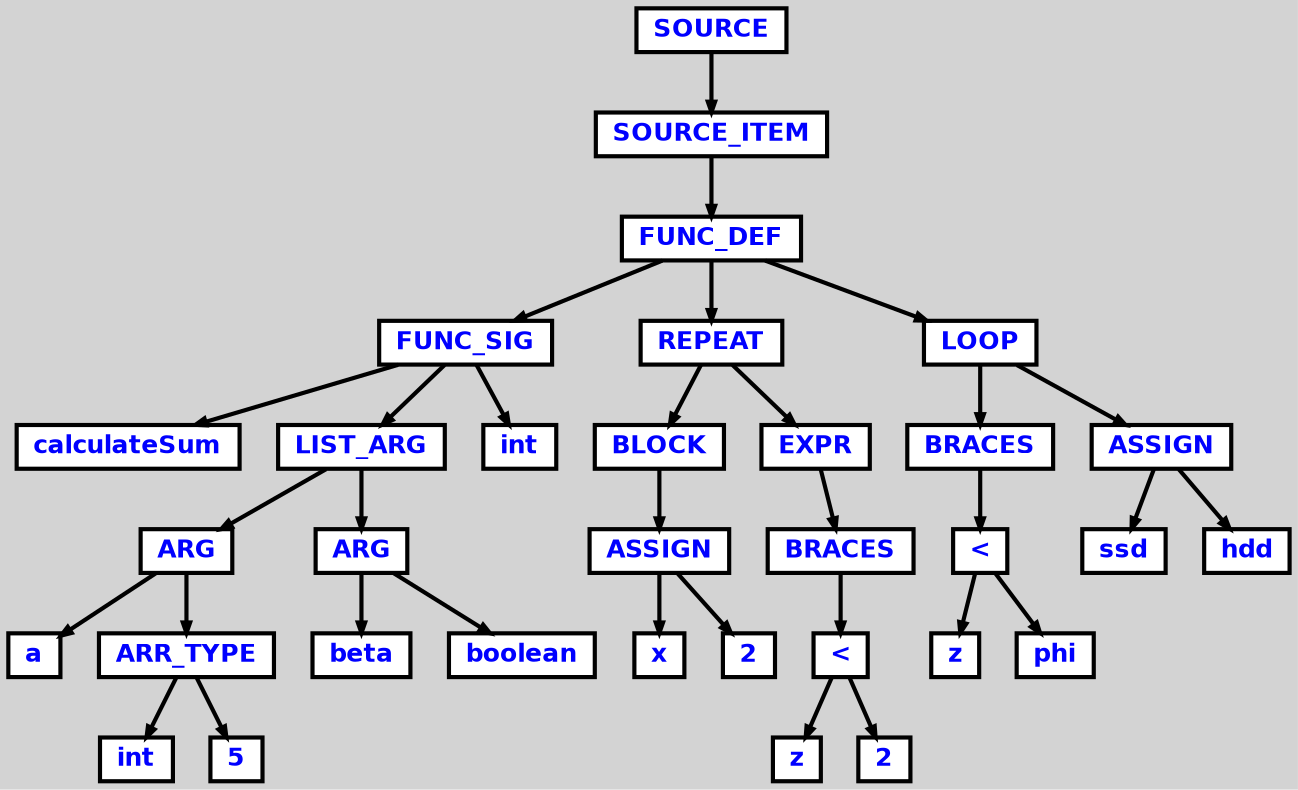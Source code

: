 digraph {

	ordering=out;
	ranksep=.4;
	bgcolor="lightgrey";  node [shape=box, fixedsize=false, fontsize=12, fontname="Helvetica-bold", fontcolor="blue"
	width=.25, height=.25, color="black", fillcolor="white", style="filled, solid, bold"];

	edge [arrowsize=.5, color="black", style="bold"]

	n0x741cb6d39548[label="SOURCE"]
	n0x741cb6d39410[label="SOURCE_ITEM"]
	n0x741cb6d38cc0[label="FUNC_DEF"]
	n0x741cb6d32db0[label="FUNC_SIG"]
	n0x741cb6d32b40[label="calculateSum"]
	n0x741cb6d32c78[label="LIST_ARG"]
	n0x741cb6d32660[label="ARG"]
	n0x741cb6d32180[label="a"]
	n0x741cb6d32528[label="ARR_TYPE"]
	n0x741cb6d323f0[label="int"]
	n0x741cb6d322b8[label="5"]
	n0x741cb6d328d0[label="ARG"]
	n0x741cb6d32798[label="beta"]
	n0x741cb6d32a08[label="boolean"]
	n0x741cb6d32ee8[label="int"]
	n0x741cb6d37328[label="REPEAT"]
	n0x741cb6d36218[label="BLOCK"]
	n0x741cb6d35fa8[label="ASSIGN"]
	n0x741cb6d35d38[label="x"]
	n0x741cb6d360e0[label="2"]
	n0x741cb6d36e48[label="EXPR"]
	n0x741cb6d36f80[label="BRACES"]
	n0x741cb6d370b8[label="<"]
	n0x741cb6d371f0[label="z"]
	n0x741cb6d37460[label="2"]
	n0x741cb6d392d8[label="LOOP"]
	n0x741cb6d381c8[label="BRACES"]
	n0x741cb6d38300[label="<"]
	n0x741cb6d38438[label="z"]
	n0x741cb6d386a8[label="phi"]
	n0x741cb6d39068[label="ASSIGN"]
	n0x741cb6d38df8[label="ssd"]
	n0x741cb6d391a0[label="hdd"]

		n0x741cb6d39548 -> n0x741cb6d39410		// SOURCE -> SOURCE_ITEM
		n0x741cb6d39410 -> n0x741cb6d38cc0		// SOURCE_ITEM -> FUNC_DEF
		n0x741cb6d38cc0 -> n0x741cb6d32db0		// FUNC_DEF -> FUNC_SIG
		n0x741cb6d32db0 -> n0x741cb6d32b40		// FUNC_SIG -> calculateSum
		n0x741cb6d32db0 -> n0x741cb6d32c78		// FUNC_SIG -> LIST_ARG
		n0x741cb6d32c78 -> n0x741cb6d32660		// LIST_ARG -> ARG
		n0x741cb6d32660 -> n0x741cb6d32180		// ARG -> a
		n0x741cb6d32660 -> n0x741cb6d32528		// ARG -> ARR_TYPE
		n0x741cb6d32528 -> n0x741cb6d323f0		// ARR_TYPE -> int
		n0x741cb6d32528 -> n0x741cb6d322b8		// ARR_TYPE -> 5
		n0x741cb6d32c78 -> n0x741cb6d328d0		// LIST_ARG -> ARG
		n0x741cb6d328d0 -> n0x741cb6d32798		// ARG -> beta
		n0x741cb6d328d0 -> n0x741cb6d32a08		// ARG -> boolean
		n0x741cb6d32db0 -> n0x741cb6d32ee8		// FUNC_SIG -> int
		n0x741cb6d38cc0 -> n0x741cb6d37328		// FUNC_DEF -> REPEAT
		n0x741cb6d37328 -> n0x741cb6d36218		// REPEAT -> BLOCK
		n0x741cb6d36218 -> n0x741cb6d35fa8		// BLOCK -> ASSIGN
		n0x741cb6d35fa8 -> n0x741cb6d35d38		// ASSIGN -> x
		n0x741cb6d35fa8 -> n0x741cb6d360e0		// ASSIGN -> 2
		n0x741cb6d37328 -> n0x741cb6d36e48		// REPEAT -> EXPR
		n0x741cb6d36e48 -> n0x741cb6d36f80		// EXPR -> BRACES
		n0x741cb6d36f80 -> n0x741cb6d370b8		// BRACES -> <
		n0x741cb6d370b8 -> n0x741cb6d371f0		// < -> z
		n0x741cb6d370b8 -> n0x741cb6d37460		// < -> 2
		n0x741cb6d38cc0 -> n0x741cb6d392d8		// FUNC_DEF -> LOOP
		n0x741cb6d392d8 -> n0x741cb6d381c8		// LOOP -> BRACES
		n0x741cb6d381c8 -> n0x741cb6d38300		// BRACES -> <
		n0x741cb6d38300 -> n0x741cb6d38438		// < -> z
		n0x741cb6d38300 -> n0x741cb6d386a8		// < -> phi
		n0x741cb6d392d8 -> n0x741cb6d39068		// LOOP -> ASSIGN
		n0x741cb6d39068 -> n0x741cb6d38df8		// ASSIGN -> ssd
		n0x741cb6d39068 -> n0x741cb6d391a0		// ASSIGN -> hdd

}